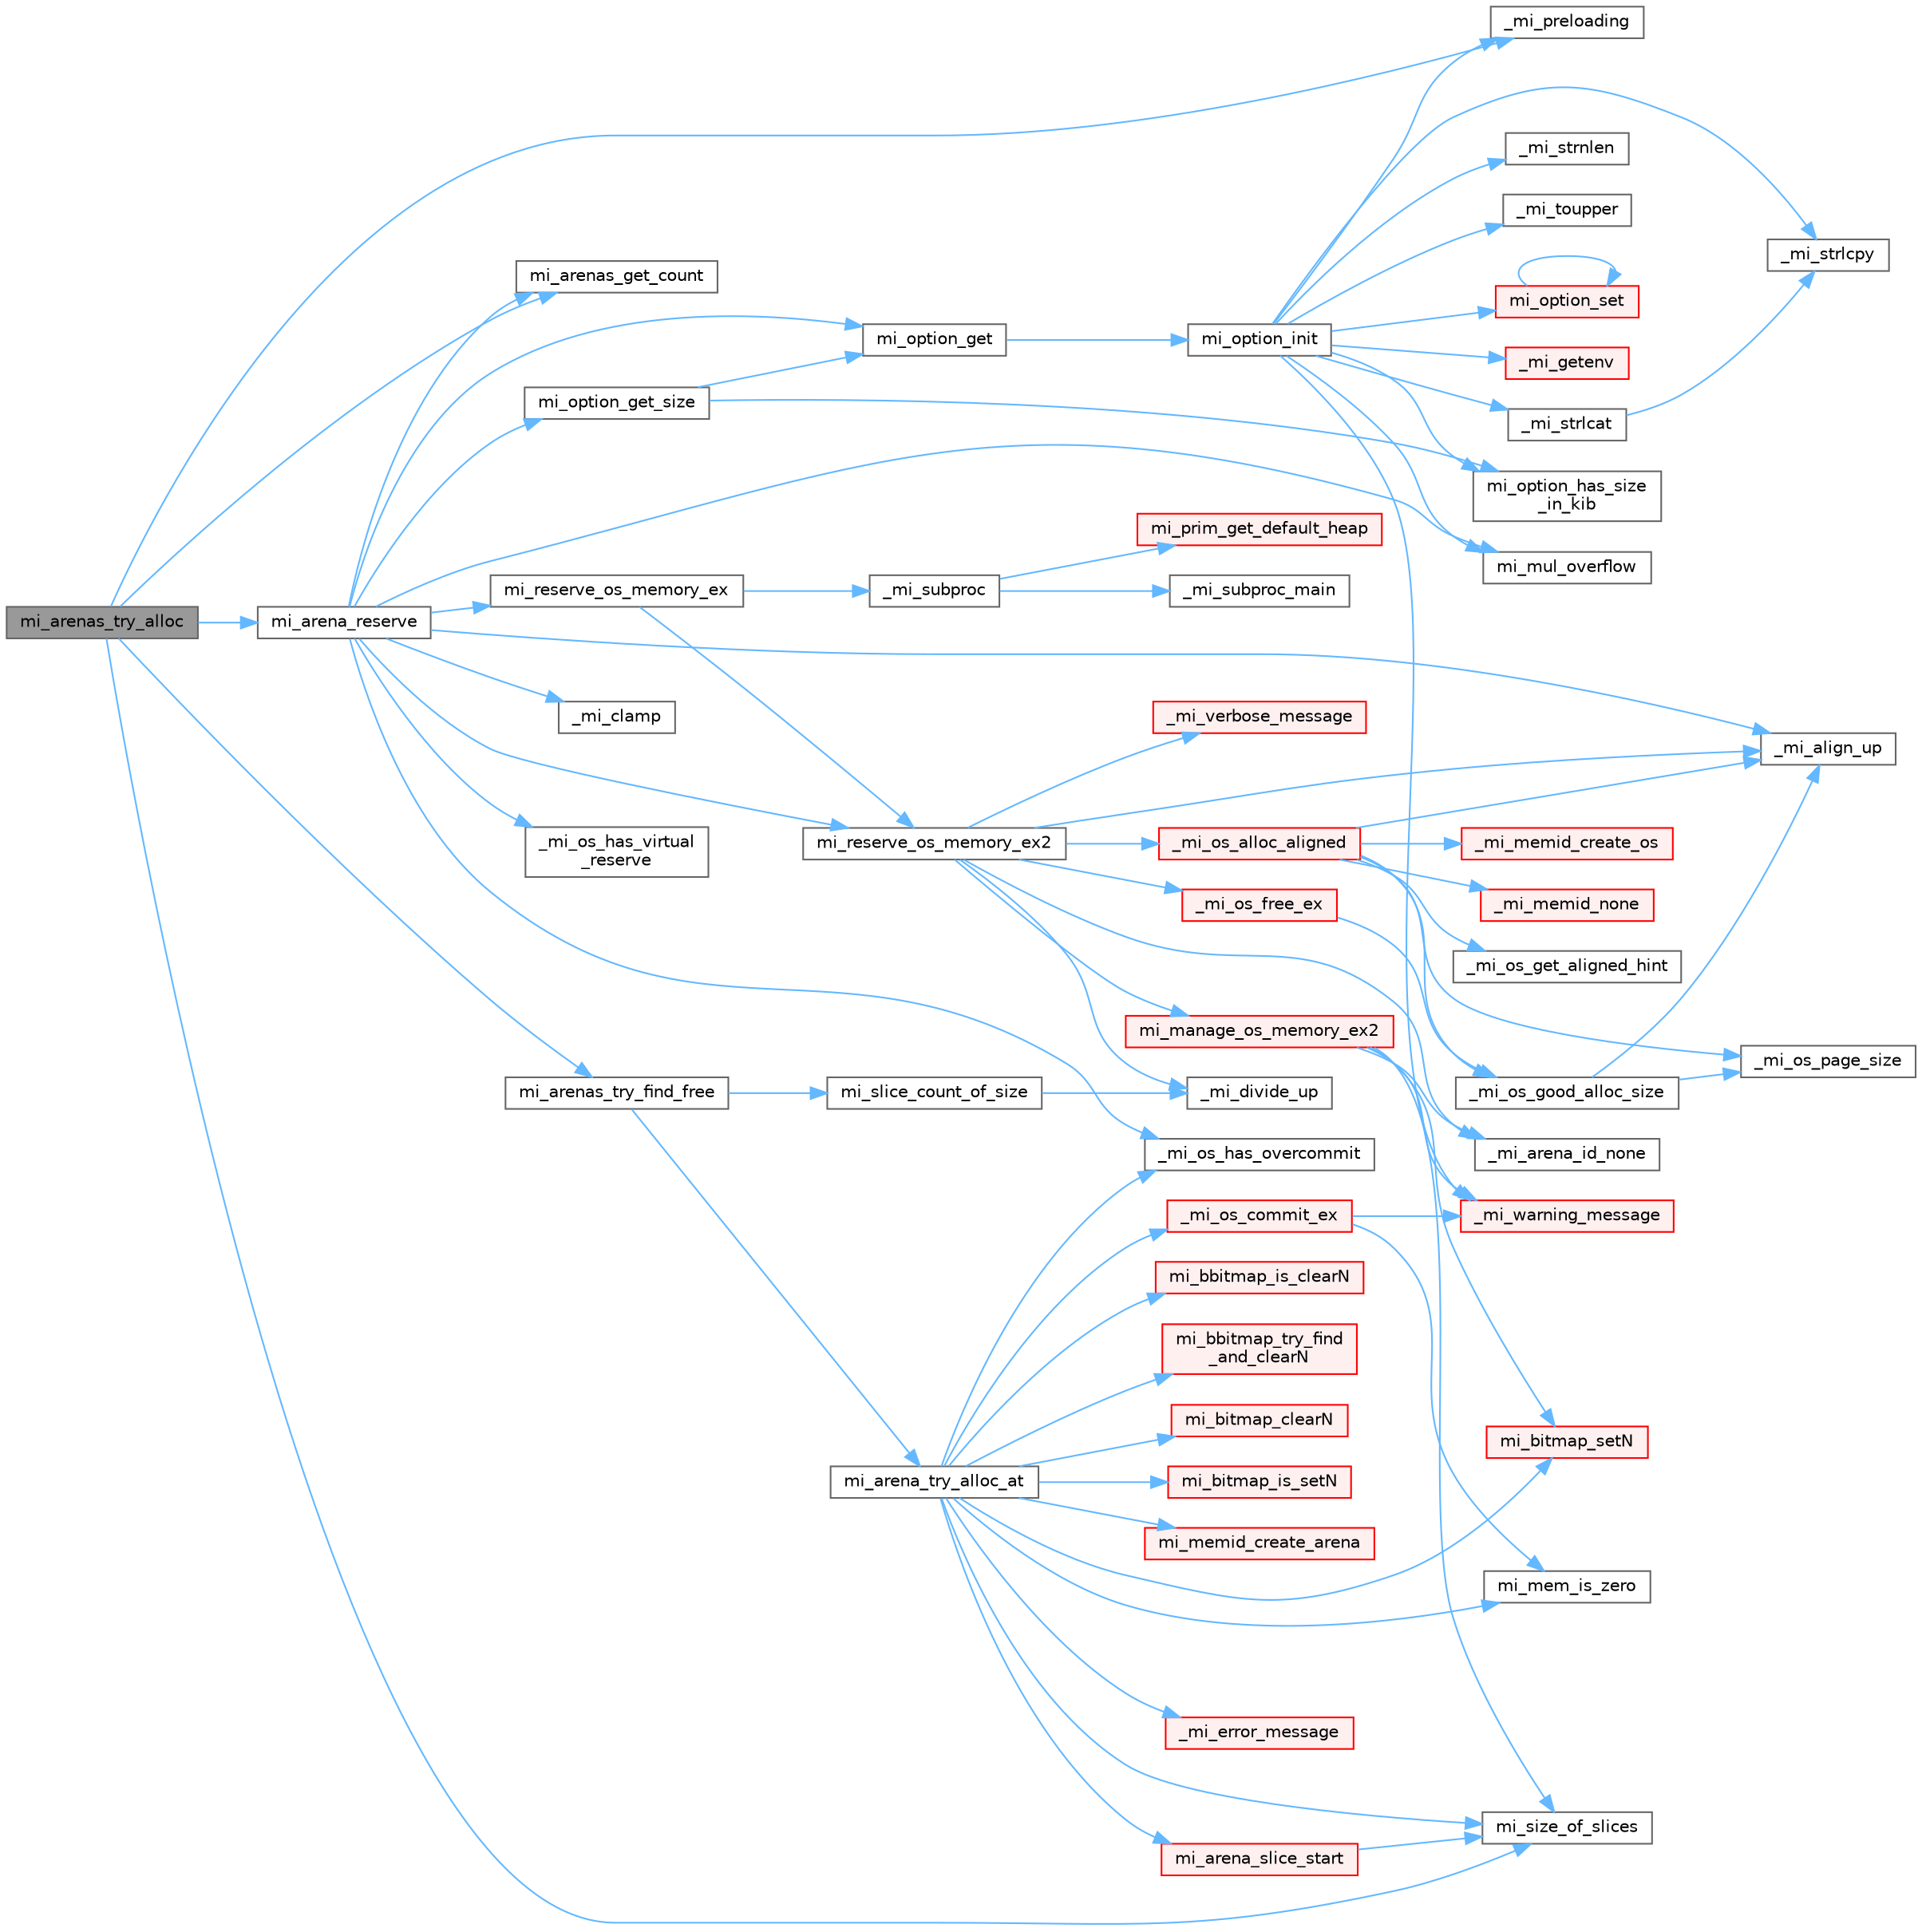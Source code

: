 digraph "mi_arenas_try_alloc"
{
 // LATEX_PDF_SIZE
  bgcolor="transparent";
  edge [fontname=Helvetica,fontsize=10,labelfontname=Helvetica,labelfontsize=10];
  node [fontname=Helvetica,fontsize=10,shape=box,height=0.2,width=0.4];
  rankdir="LR";
  Node1 [id="Node000001",label="mi_arenas_try_alloc",height=0.2,width=0.4,color="gray40", fillcolor="grey60", style="filled", fontcolor="black",tooltip=" "];
  Node1 -> Node2 [id="edge73_Node000001_Node000002",color="steelblue1",style="solid",tooltip=" "];
  Node2 [id="Node000002",label="_mi_preloading",height=0.2,width=0.4,color="grey40", fillcolor="white", style="filled",URL="$_e_a_s_t_l_2packages_2mimalloc_2src_2init_8c.html#a404be8b4c0576588270fde0b2a4d7832",tooltip=" "];
  Node1 -> Node3 [id="edge74_Node000001_Node000003",color="steelblue1",style="solid",tooltip=" "];
  Node3 [id="Node000003",label="mi_arena_reserve",height=0.2,width=0.4,color="grey40", fillcolor="white", style="filled",URL="$arena_8c.html#a1abc33c986e53df7bab80c126c8c18d8",tooltip=" "];
  Node3 -> Node4 [id="edge75_Node000003_Node000004",color="steelblue1",style="solid",tooltip=" "];
  Node4 [id="Node000004",label="_mi_align_up",height=0.2,width=0.4,color="grey40", fillcolor="white", style="filled",URL="$_e_a_s_t_l_2packages_2mimalloc_2include_2mimalloc_2internal_8h.html#a7f35944d44d8a16365072023dd19e0da",tooltip=" "];
  Node3 -> Node5 [id="edge76_Node000003_Node000005",color="steelblue1",style="solid",tooltip=" "];
  Node5 [id="Node000005",label="_mi_clamp",height=0.2,width=0.4,color="grey40", fillcolor="white", style="filled",URL="$_e_a_s_t_l_2packages_2mimalloc_2include_2mimalloc_2internal_8h.html#a2316e00be48719a16e78b4e46c577afa",tooltip=" "];
  Node3 -> Node6 [id="edge77_Node000003_Node000006",color="steelblue1",style="solid",tooltip=" "];
  Node6 [id="Node000006",label="_mi_os_has_overcommit",height=0.2,width=0.4,color="grey40", fillcolor="white", style="filled",URL="$os_8c.html#ab15bd169082d58502da1d18e7ae61044",tooltip=" "];
  Node3 -> Node7 [id="edge78_Node000003_Node000007",color="steelblue1",style="solid",tooltip=" "];
  Node7 [id="Node000007",label="_mi_os_has_virtual\l_reserve",height=0.2,width=0.4,color="grey40", fillcolor="white", style="filled",URL="$os_8c.html#a1870a8960093cd6e641f26e60b60ed5a",tooltip=" "];
  Node3 -> Node8 [id="edge79_Node000003_Node000008",color="steelblue1",style="solid",tooltip=" "];
  Node8 [id="Node000008",label="mi_arenas_get_count",height=0.2,width=0.4,color="grey40", fillcolor="white", style="filled",URL="$arena_8c.html#a53b7d8b069c573f5648477176a595148",tooltip=" "];
  Node3 -> Node9 [id="edge80_Node000003_Node000009",color="steelblue1",style="solid",tooltip=" "];
  Node9 [id="Node000009",label="mi_mul_overflow",height=0.2,width=0.4,color="grey40", fillcolor="white", style="filled",URL="$_e_a_s_t_l_2packages_2mimalloc_2include_2mimalloc_2internal_8h.html#abf06027911fbdc300901fb961a45e4d0",tooltip=" "];
  Node3 -> Node10 [id="edge81_Node000003_Node000010",color="steelblue1",style="solid",tooltip=" "];
  Node10 [id="Node000010",label="mi_option_get",height=0.2,width=0.4,color="grey40", fillcolor="white", style="filled",URL="$group__options.html#ga7e8af195cc81d3fa64ccf2662caa565a",tooltip=" "];
  Node10 -> Node11 [id="edge82_Node000010_Node000011",color="steelblue1",style="solid",tooltip=" "];
  Node11 [id="Node000011",label="mi_option_init",height=0.2,width=0.4,color="grey40", fillcolor="white", style="filled",URL="$options_8c.html#a61970c5b942f29a5dea8a39742421cfe",tooltip=" "];
  Node11 -> Node12 [id="edge83_Node000011_Node000012",color="steelblue1",style="solid",tooltip=" "];
  Node12 [id="Node000012",label="_mi_getenv",height=0.2,width=0.4,color="red", fillcolor="#FFF0F0", style="filled",URL="$libc_8c.html#ae24e3d9662cc4cc3277fa0f31359b3ee",tooltip=" "];
  Node11 -> Node2 [id="edge84_Node000011_Node000002",color="steelblue1",style="solid",tooltip=" "];
  Node11 -> Node20 [id="edge85_Node000011_Node000020",color="steelblue1",style="solid",tooltip=" "];
  Node20 [id="Node000020",label="_mi_strlcat",height=0.2,width=0.4,color="grey40", fillcolor="white", style="filled",URL="$libc_8c.html#a29572712fc70f836ac31d224d98ad41a",tooltip=" "];
  Node20 -> Node14 [id="edge86_Node000020_Node000014",color="steelblue1",style="solid",tooltip=" "];
  Node14 [id="Node000014",label="_mi_strlcpy",height=0.2,width=0.4,color="grey40", fillcolor="white", style="filled",URL="$libc_8c.html#a17a9534829be8a086014bf2a2792154f",tooltip=" "];
  Node11 -> Node14 [id="edge87_Node000011_Node000014",color="steelblue1",style="solid",tooltip=" "];
  Node11 -> Node18 [id="edge88_Node000011_Node000018",color="steelblue1",style="solid",tooltip=" "];
  Node18 [id="Node000018",label="_mi_strnlen",height=0.2,width=0.4,color="grey40", fillcolor="white", style="filled",URL="$libc_8c.html#ae8577fe0d9bbe3fb90d2169caa1af943",tooltip=" "];
  Node11 -> Node17 [id="edge89_Node000011_Node000017",color="steelblue1",style="solid",tooltip=" "];
  Node17 [id="Node000017",label="_mi_toupper",height=0.2,width=0.4,color="grey40", fillcolor="white", style="filled",URL="$libc_8c.html#a0d811385427149f1ea8637c8fab1fd07",tooltip=" "];
  Node11 -> Node21 [id="edge90_Node000011_Node000021",color="steelblue1",style="solid",tooltip=" "];
  Node21 [id="Node000021",label="_mi_warning_message",height=0.2,width=0.4,color="red", fillcolor="#FFF0F0", style="filled",URL="$options_8c.html#ac253cac2ca24fb63be7f4937ac620dc4",tooltip=" "];
  Node11 -> Node9 [id="edge91_Node000011_Node000009",color="steelblue1",style="solid",tooltip=" "];
  Node11 -> Node40 [id="edge92_Node000011_Node000040",color="steelblue1",style="solid",tooltip=" "];
  Node40 [id="Node000040",label="mi_option_has_size\l_in_kib",height=0.2,width=0.4,color="grey40", fillcolor="white", style="filled",URL="$options_8c.html#aee4ee640d854972d765c2896aa04270a",tooltip=" "];
  Node11 -> Node41 [id="edge93_Node000011_Node000041",color="steelblue1",style="solid",tooltip=" "];
  Node41 [id="Node000041",label="mi_option_set",height=0.2,width=0.4,color="red", fillcolor="#FFF0F0", style="filled",URL="$group__options.html#gaf84921c32375e25754dc2ee6a911fa60",tooltip=" "];
  Node41 -> Node41 [id="edge94_Node000041_Node000041",color="steelblue1",style="solid",tooltip=" "];
  Node3 -> Node43 [id="edge95_Node000003_Node000043",color="steelblue1",style="solid",tooltip=" "];
  Node43 [id="Node000043",label="mi_option_get_size",height=0.2,width=0.4,color="grey40", fillcolor="white", style="filled",URL="$group__options.html#ga274db5a6ac87cc24ef0b23e7006ed02c",tooltip=" "];
  Node43 -> Node10 [id="edge96_Node000043_Node000010",color="steelblue1",style="solid",tooltip=" "];
  Node43 -> Node40 [id="edge97_Node000043_Node000040",color="steelblue1",style="solid",tooltip=" "];
  Node3 -> Node44 [id="edge98_Node000003_Node000044",color="steelblue1",style="solid",tooltip=" "];
  Node44 [id="Node000044",label="mi_reserve_os_memory_ex",height=0.2,width=0.4,color="grey40", fillcolor="white", style="filled",URL="$group__extended.html#ga32f519797fd9a81acb4f52d36e6d751b",tooltip="Reserve OS memory to be managed in an arena."];
  Node44 -> Node45 [id="edge99_Node000044_Node000045",color="steelblue1",style="solid",tooltip=" "];
  Node45 [id="Node000045",label="_mi_subproc",height=0.2,width=0.4,color="grey40", fillcolor="white", style="filled",URL="$_e_a_s_t_l_2packages_2mimalloc_2src_2init_8c.html#ad7ba0b811f08490a3e64e9a7b3a03486",tooltip=" "];
  Node45 -> Node46 [id="edge100_Node000045_Node000046",color="steelblue1",style="solid",tooltip=" "];
  Node46 [id="Node000046",label="_mi_subproc_main",height=0.2,width=0.4,color="grey40", fillcolor="white", style="filled",URL="$_e_a_s_t_l_2packages_2mimalloc_2src_2init_8c.html#ab41c4f33f8195e6f62d943dc4d0a8d8a",tooltip=" "];
  Node45 -> Node47 [id="edge101_Node000045_Node000047",color="steelblue1",style="solid",tooltip=" "];
  Node47 [id="Node000047",label="mi_prim_get_default_heap",height=0.2,width=0.4,color="red", fillcolor="#FFF0F0", style="filled",URL="$prim_8h.html#a986e62564728229db3ccecbd6e97fd98",tooltip=" "];
  Node44 -> Node76 [id="edge102_Node000044_Node000076",color="steelblue1",style="solid",tooltip=" "];
  Node76 [id="Node000076",label="mi_reserve_os_memory_ex2",height=0.2,width=0.4,color="grey40", fillcolor="white", style="filled",URL="$arena_8c.html#a6ed62ef4f6919a09b80aab57d79e4304",tooltip=" "];
  Node76 -> Node4 [id="edge103_Node000076_Node000004",color="steelblue1",style="solid",tooltip=" "];
  Node76 -> Node77 [id="edge104_Node000076_Node000077",color="steelblue1",style="solid",tooltip=" "];
  Node77 [id="Node000077",label="_mi_arena_id_none",height=0.2,width=0.4,color="grey40", fillcolor="white", style="filled",URL="$arena_8c.html#a3f182e53b3afc059fe50cb4ad6756dc1",tooltip=" "];
  Node76 -> Node78 [id="edge105_Node000076_Node000078",color="steelblue1",style="solid",tooltip=" "];
  Node78 [id="Node000078",label="_mi_divide_up",height=0.2,width=0.4,color="grey40", fillcolor="white", style="filled",URL="$_e_a_s_t_l_2packages_2mimalloc_2include_2mimalloc_2internal_8h.html#a693e5b64e9a4644c716974dda2395edc",tooltip=" "];
  Node76 -> Node79 [id="edge106_Node000076_Node000079",color="steelblue1",style="solid",tooltip=" "];
  Node79 [id="Node000079",label="_mi_os_alloc_aligned",height=0.2,width=0.4,color="red", fillcolor="#FFF0F0", style="filled",URL="$os_8c.html#afce7c8636aa29141d98edb847cd6f859",tooltip=" "];
  Node79 -> Node4 [id="edge107_Node000079_Node000004",color="steelblue1",style="solid",tooltip=" "];
  Node79 -> Node80 [id="edge108_Node000079_Node000080",color="steelblue1",style="solid",tooltip=" "];
  Node80 [id="Node000080",label="_mi_memid_create_os",height=0.2,width=0.4,color="red", fillcolor="#FFF0F0", style="filled",URL="$_e_a_s_t_l_2packages_2mimalloc_2include_2mimalloc_2internal_8h.html#a09383ef9229fc236d59aadf1acc9268c",tooltip=" "];
  Node79 -> Node81 [id="edge109_Node000079_Node000081",color="steelblue1",style="solid",tooltip=" "];
  Node81 [id="Node000081",label="_mi_memid_none",height=0.2,width=0.4,color="red", fillcolor="#FFF0F0", style="filled",URL="$_e_a_s_t_l_2packages_2mimalloc_2include_2mimalloc_2internal_8h.html#a130091d8591ac82c587dace216eca4d2",tooltip=" "];
  Node79 -> Node82 [id="edge110_Node000079_Node000082",color="steelblue1",style="solid",tooltip=" "];
  Node82 [id="Node000082",label="_mi_os_get_aligned_hint",height=0.2,width=0.4,color="grey40", fillcolor="white", style="filled",URL="$os_8c.html#a91db0c766bc3be65860971d827244f70",tooltip=" "];
  Node79 -> Node83 [id="edge111_Node000079_Node000083",color="steelblue1",style="solid",tooltip=" "];
  Node83 [id="Node000083",label="_mi_os_good_alloc_size",height=0.2,width=0.4,color="grey40", fillcolor="white", style="filled",URL="$os_8c.html#aa30b56bf7b30da1c4f35323cfccce4f1",tooltip=" "];
  Node83 -> Node4 [id="edge112_Node000083_Node000004",color="steelblue1",style="solid",tooltip=" "];
  Node83 -> Node84 [id="edge113_Node000083_Node000084",color="steelblue1",style="solid",tooltip=" "];
  Node84 [id="Node000084",label="_mi_os_page_size",height=0.2,width=0.4,color="grey40", fillcolor="white", style="filled",URL="$os_8c.html#a723e4c95209d4c6282b53317473e83d5",tooltip=" "];
  Node79 -> Node84 [id="edge114_Node000079_Node000084",color="steelblue1",style="solid",tooltip=" "];
  Node76 -> Node122 [id="edge115_Node000076_Node000122",color="steelblue1",style="solid",tooltip=" "];
  Node122 [id="Node000122",label="_mi_os_free_ex",height=0.2,width=0.4,color="red", fillcolor="#FFF0F0", style="filled",URL="$os_8c.html#aeadf7a5475ecac072880a4c415d85c75",tooltip=" "];
  Node122 -> Node83 [id="edge116_Node000122_Node000083",color="steelblue1",style="solid",tooltip=" "];
  Node76 -> Node118 [id="edge117_Node000076_Node000118",color="steelblue1",style="solid",tooltip=" "];
  Node118 [id="Node000118",label="_mi_verbose_message",height=0.2,width=0.4,color="red", fillcolor="#FFF0F0", style="filled",URL="$options_8c.html#ab9890036c5acb25eacd13bec3a6b0c68",tooltip=" "];
  Node76 -> Node125 [id="edge118_Node000076_Node000125",color="steelblue1",style="solid",tooltip=" "];
  Node125 [id="Node000125",label="mi_manage_os_memory_ex2",height=0.2,width=0.4,color="red", fillcolor="#FFF0F0", style="filled",URL="$arena_8c.html#abe500bfc5b4b2c0c88ca14c9ba443fca",tooltip=" "];
  Node125 -> Node77 [id="edge119_Node000125_Node000077",color="steelblue1",style="solid",tooltip=" "];
  Node125 -> Node21 [id="edge120_Node000125_Node000021",color="steelblue1",style="solid",tooltip=" "];
  Node125 -> Node168 [id="edge121_Node000125_Node000168",color="steelblue1",style="solid",tooltip=" "];
  Node168 [id="Node000168",label="mi_bitmap_setN",height=0.2,width=0.4,color="red", fillcolor="#FFF0F0", style="filled",URL="$bitmap_8c.html#a8b50ea67e216213718b39a8bdc71c089",tooltip=" "];
  Node125 -> Node173 [id="edge122_Node000125_Node000173",color="steelblue1",style="solid",tooltip=" "];
  Node173 [id="Node000173",label="mi_size_of_slices",height=0.2,width=0.4,color="grey40", fillcolor="white", style="filled",URL="$_e_a_s_t_l_2packages_2mimalloc_2include_2mimalloc_2internal_8h.html#ae8e31ea92ee1ee2f1a93ea87d0184436",tooltip=" "];
  Node3 -> Node76 [id="edge123_Node000003_Node000076",color="steelblue1",style="solid",tooltip=" "];
  Node1 -> Node8 [id="edge124_Node000001_Node000008",color="steelblue1",style="solid",tooltip=" "];
  Node1 -> Node174 [id="edge125_Node000001_Node000174",color="steelblue1",style="solid",tooltip=" "];
  Node174 [id="Node000174",label="mi_arenas_try_find_free",height=0.2,width=0.4,color="grey40", fillcolor="white", style="filled",URL="$arena_8c.html#a22b90638a02fe09fc3225242ff1741b9",tooltip=" "];
  Node174 -> Node175 [id="edge126_Node000174_Node000175",color="steelblue1",style="solid",tooltip=" "];
  Node175 [id="Node000175",label="mi_arena_try_alloc_at",height=0.2,width=0.4,color="grey40", fillcolor="white", style="filled",URL="$arena_8c.html#ac799db07974e48195e3c5b36c50f4138",tooltip=" "];
  Node175 -> Node128 [id="edge127_Node000175_Node000128",color="steelblue1",style="solid",tooltip=" "];
  Node128 [id="Node000128",label="_mi_error_message",height=0.2,width=0.4,color="red", fillcolor="#FFF0F0", style="filled",URL="$options_8c.html#a2bebc073bcaac71658e57bb260c2e426",tooltip=" "];
  Node175 -> Node88 [id="edge128_Node000175_Node000088",color="steelblue1",style="solid",tooltip=" "];
  Node88 [id="Node000088",label="_mi_os_commit_ex",height=0.2,width=0.4,color="red", fillcolor="#FFF0F0", style="filled",URL="$os_8c.html#a3d62d4f2f8c54d1251323be446068194",tooltip=" "];
  Node88 -> Node21 [id="edge129_Node000088_Node000021",color="steelblue1",style="solid",tooltip=" "];
  Node88 -> Node91 [id="edge130_Node000088_Node000091",color="steelblue1",style="solid",tooltip=" "];
  Node91 [id="Node000091",label="mi_mem_is_zero",height=0.2,width=0.4,color="grey40", fillcolor="white", style="filled",URL="$_e_a_s_t_l_2packages_2mimalloc_2include_2mimalloc_2internal_8h.html#a8391ae55dd6885bd38593f740fd349a4",tooltip=" "];
  Node175 -> Node6 [id="edge131_Node000175_Node000006",color="steelblue1",style="solid",tooltip=" "];
  Node175 -> Node176 [id="edge132_Node000175_Node000176",color="steelblue1",style="solid",tooltip=" "];
  Node176 [id="Node000176",label="mi_arena_slice_start",height=0.2,width=0.4,color="red", fillcolor="#FFF0F0", style="filled",URL="$arena_8c.html#a0a2d2bb37e419baf7d346107e77c6e05",tooltip=" "];
  Node176 -> Node173 [id="edge133_Node000176_Node000173",color="steelblue1",style="solid",tooltip=" "];
  Node175 -> Node177 [id="edge134_Node000175_Node000177",color="steelblue1",style="solid",tooltip=" "];
  Node177 [id="Node000177",label="mi_bbitmap_is_clearN",height=0.2,width=0.4,color="red", fillcolor="#FFF0F0", style="filled",URL="$bitmap_8h.html#a5424318442a5d1f904eab0d157bc777e",tooltip=" "];
  Node175 -> Node187 [id="edge135_Node000175_Node000187",color="steelblue1",style="solid",tooltip=" "];
  Node187 [id="Node000187",label="mi_bbitmap_try_find\l_and_clearN",height=0.2,width=0.4,color="red", fillcolor="#FFF0F0", style="filled",URL="$bitmap_8h.html#a68973af6da3993bcf5f6e14bd5395e0e",tooltip=" "];
  Node175 -> Node225 [id="edge136_Node000175_Node000225",color="steelblue1",style="solid",tooltip=" "];
  Node225 [id="Node000225",label="mi_bitmap_clearN",height=0.2,width=0.4,color="red", fillcolor="#FFF0F0", style="filled",URL="$bitmap_8c.html#aa8d5d77b9137fac58dba2415da230b4b",tooltip=" "];
  Node175 -> Node228 [id="edge137_Node000175_Node000228",color="steelblue1",style="solid",tooltip=" "];
  Node228 [id="Node000228",label="mi_bitmap_is_setN",height=0.2,width=0.4,color="red", fillcolor="#FFF0F0", style="filled",URL="$bitmap_8h.html#a1198ba479412d3f0fa55b87e40397dfa",tooltip=" "];
  Node175 -> Node168 [id="edge138_Node000175_Node000168",color="steelblue1",style="solid",tooltip=" "];
  Node175 -> Node91 [id="edge139_Node000175_Node000091",color="steelblue1",style="solid",tooltip=" "];
  Node175 -> Node230 [id="edge140_Node000175_Node000230",color="steelblue1",style="solid",tooltip=" "];
  Node230 [id="Node000230",label="mi_memid_create_arena",height=0.2,width=0.4,color="red", fillcolor="#FFF0F0", style="filled",URL="$arena_8c.html#a7b63ee0a064e34dc32254c43acdd7699",tooltip=" "];
  Node175 -> Node173 [id="edge141_Node000175_Node000173",color="steelblue1",style="solid",tooltip=" "];
  Node174 -> Node145 [id="edge142_Node000174_Node000145",color="steelblue1",style="solid",tooltip=" "];
  Node145 [id="Node000145",label="mi_slice_count_of_size",height=0.2,width=0.4,color="grey40", fillcolor="white", style="filled",URL="$_e_a_s_t_l_2packages_2mimalloc_2include_2mimalloc_2internal_8h.html#a9ad8412b6af23e1040840727a59cc9b5",tooltip=" "];
  Node145 -> Node78 [id="edge143_Node000145_Node000078",color="steelblue1",style="solid",tooltip=" "];
  Node1 -> Node173 [id="edge144_Node000001_Node000173",color="steelblue1",style="solid",tooltip=" "];
}
